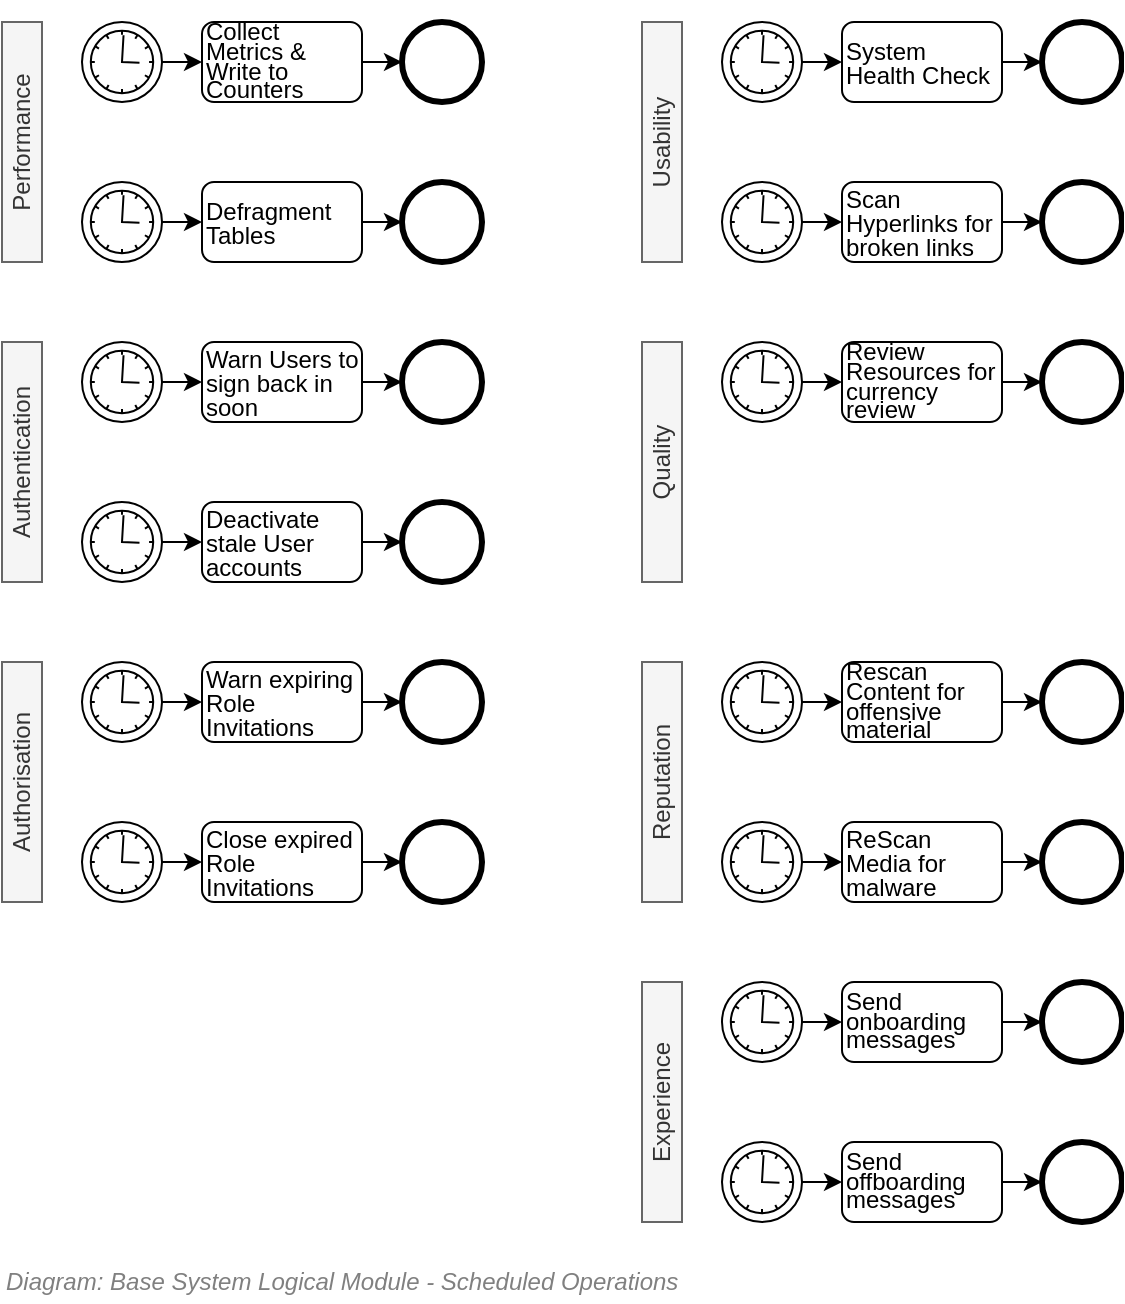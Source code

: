 <mxfile compressed="false" version="20.3.0" type="device">
  <diagram id="AmzoJRXcH3hhNoCL4EIp" name="Operations/Scheduler/Metrics">
    <mxGraphModel dx="782" dy="549" grid="1" gridSize="10" guides="1" tooltips="1" connect="1" arrows="1" fold="1" page="1" pageScale="1" pageWidth="827" pageHeight="1169" math="0" shadow="0">
      <root>
        <mxCell id="qQAMiVD_32JQX8Djl4EM-0" />
        <mxCell id="qQAMiVD_32JQX8Djl4EM-1" parent="qQAMiVD_32JQX8Djl4EM-0" />
        <mxCell id="qQAMiVD_32JQX8Djl4EM-4" style="edgeStyle=elbowEdgeStyle;rounded=0;orthogonalLoop=1;jettySize=auto;html=1;" parent="qQAMiVD_32JQX8Djl4EM-1" source="qQAMiVD_32JQX8Djl4EM-2" target="qQAMiVD_32JQX8Djl4EM-3" edge="1">
          <mxGeometry relative="1" as="geometry" />
        </mxCell>
        <mxCell id="qQAMiVD_32JQX8Djl4EM-2" value="" style="shape=mxgraph.bpmn.shape;html=1;verticalLabelPosition=bottom;labelBackgroundColor=#ffffff;verticalAlign=top;align=center;perimeter=ellipsePerimeter;outlineConnect=0;outline=standard;symbol=timer;rounded=0;strokeColor=#000000;strokeWidth=1;fillColor=none;" parent="qQAMiVD_32JQX8Djl4EM-1" vertex="1">
          <mxGeometry x="160" y="200" width="40" height="40" as="geometry" />
        </mxCell>
        <mxCell id="qQAMiVD_32JQX8Djl4EM-6" style="edgeStyle=elbowEdgeStyle;rounded=0;orthogonalLoop=1;jettySize=auto;html=1;entryX=0;entryY=0.5;entryDx=0;entryDy=0;" parent="qQAMiVD_32JQX8Djl4EM-1" target="qQAMiVD_32JQX8Djl4EM-5" edge="1">
          <mxGeometry relative="1" as="geometry">
            <mxPoint x="300" y="220" as="sourcePoint" />
          </mxGeometry>
        </mxCell>
        <mxCell id="qQAMiVD_32JQX8Djl4EM-3" value="&lt;p style=&quot;line-height: 80%&quot;&gt;Collect Metrics &amp;amp; Write to Counters&lt;/p&gt;" style="shape=ext;rounded=1;html=1;whiteSpace=wrap;strokeColor=#000000;strokeWidth=1;fillColor=none;align=left;" parent="qQAMiVD_32JQX8Djl4EM-1" vertex="1">
          <mxGeometry x="220" y="200" width="80" height="40" as="geometry" />
        </mxCell>
        <mxCell id="qQAMiVD_32JQX8Djl4EM-5" value="" style="shape=mxgraph.bpmn.shape;html=1;verticalLabelPosition=bottom;labelBackgroundColor=#ffffff;verticalAlign=top;align=center;perimeter=ellipsePerimeter;outlineConnect=0;outline=end;symbol=general;rounded=0;strokeColor=#000000;strokeWidth=1;fillColor=none;" parent="qQAMiVD_32JQX8Djl4EM-1" vertex="1">
          <mxGeometry x="320" y="200" width="40" height="40" as="geometry" />
        </mxCell>
        <mxCell id="qQAMiVD_32JQX8Djl4EM-7" style="edgeStyle=elbowEdgeStyle;rounded=0;orthogonalLoop=1;jettySize=auto;html=1;" parent="qQAMiVD_32JQX8Djl4EM-1" source="qQAMiVD_32JQX8Djl4EM-8" target="qQAMiVD_32JQX8Djl4EM-10" edge="1">
          <mxGeometry relative="1" as="geometry" />
        </mxCell>
        <mxCell id="qQAMiVD_32JQX8Djl4EM-8" value="" style="shape=mxgraph.bpmn.shape;html=1;verticalLabelPosition=bottom;labelBackgroundColor=#ffffff;verticalAlign=top;align=center;perimeter=ellipsePerimeter;outlineConnect=0;outline=standard;symbol=timer;rounded=0;strokeColor=#000000;strokeWidth=1;fillColor=none;" parent="qQAMiVD_32JQX8Djl4EM-1" vertex="1">
          <mxGeometry x="160" y="280" width="40" height="40" as="geometry" />
        </mxCell>
        <mxCell id="qQAMiVD_32JQX8Djl4EM-9" style="edgeStyle=elbowEdgeStyle;rounded=0;orthogonalLoop=1;jettySize=auto;html=1;entryX=0;entryY=0.5;entryDx=0;entryDy=0;" parent="qQAMiVD_32JQX8Djl4EM-1" target="qQAMiVD_32JQX8Djl4EM-11" edge="1">
          <mxGeometry relative="1" as="geometry">
            <mxPoint x="300" y="300" as="sourcePoint" />
          </mxGeometry>
        </mxCell>
        <mxCell id="qQAMiVD_32JQX8Djl4EM-10" value="&lt;p style=&quot;line-height: 100%&quot;&gt;Defragment&amp;nbsp; Tables&lt;/p&gt;" style="shape=ext;rounded=1;html=1;whiteSpace=wrap;strokeColor=#000000;strokeWidth=1;fillColor=none;align=left;" parent="qQAMiVD_32JQX8Djl4EM-1" vertex="1">
          <mxGeometry x="220" y="280" width="80" height="40" as="geometry" />
        </mxCell>
        <mxCell id="qQAMiVD_32JQX8Djl4EM-11" value="" style="shape=mxgraph.bpmn.shape;html=1;verticalLabelPosition=bottom;labelBackgroundColor=#ffffff;verticalAlign=top;align=center;perimeter=ellipsePerimeter;outlineConnect=0;outline=end;symbol=general;rounded=0;strokeColor=#000000;strokeWidth=1;fillColor=none;" parent="qQAMiVD_32JQX8Djl4EM-1" vertex="1">
          <mxGeometry x="320" y="280" width="40" height="40" as="geometry" />
        </mxCell>
        <mxCell id="qQAMiVD_32JQX8Djl4EM-12" style="edgeStyle=elbowEdgeStyle;rounded=0;orthogonalLoop=1;jettySize=auto;html=1;" parent="qQAMiVD_32JQX8Djl4EM-1" source="qQAMiVD_32JQX8Djl4EM-13" target="qQAMiVD_32JQX8Djl4EM-15" edge="1">
          <mxGeometry relative="1" as="geometry" />
        </mxCell>
        <mxCell id="qQAMiVD_32JQX8Djl4EM-13" value="" style="shape=mxgraph.bpmn.shape;html=1;verticalLabelPosition=bottom;labelBackgroundColor=#ffffff;verticalAlign=top;align=center;perimeter=ellipsePerimeter;outlineConnect=0;outline=standard;symbol=timer;rounded=0;strokeColor=#000000;strokeWidth=1;fillColor=none;" parent="qQAMiVD_32JQX8Djl4EM-1" vertex="1">
          <mxGeometry x="160" y="360" width="40" height="40" as="geometry" />
        </mxCell>
        <mxCell id="qQAMiVD_32JQX8Djl4EM-14" style="edgeStyle=elbowEdgeStyle;rounded=0;orthogonalLoop=1;jettySize=auto;html=1;entryX=0;entryY=0.5;entryDx=0;entryDy=0;" parent="qQAMiVD_32JQX8Djl4EM-1" target="qQAMiVD_32JQX8Djl4EM-16" edge="1">
          <mxGeometry relative="1" as="geometry">
            <mxPoint x="300" y="380" as="sourcePoint" />
          </mxGeometry>
        </mxCell>
        <mxCell id="qQAMiVD_32JQX8Djl4EM-15" value="&lt;p style=&quot;line-height: 100%&quot;&gt;Warn Users to sign back in soon&lt;/p&gt;" style="shape=ext;rounded=1;html=1;whiteSpace=wrap;strokeColor=#000000;strokeWidth=1;fillColor=none;align=left;" parent="qQAMiVD_32JQX8Djl4EM-1" vertex="1">
          <mxGeometry x="220" y="360" width="80" height="40" as="geometry" />
        </mxCell>
        <mxCell id="qQAMiVD_32JQX8Djl4EM-16" value="" style="shape=mxgraph.bpmn.shape;html=1;verticalLabelPosition=bottom;labelBackgroundColor=#ffffff;verticalAlign=top;align=center;perimeter=ellipsePerimeter;outlineConnect=0;outline=end;symbol=general;rounded=0;strokeColor=#000000;strokeWidth=1;fillColor=none;" parent="qQAMiVD_32JQX8Djl4EM-1" vertex="1">
          <mxGeometry x="320" y="360" width="40" height="40" as="geometry" />
        </mxCell>
        <mxCell id="qQAMiVD_32JQX8Djl4EM-17" style="edgeStyle=elbowEdgeStyle;rounded=0;orthogonalLoop=1;jettySize=auto;html=1;" parent="qQAMiVD_32JQX8Djl4EM-1" source="qQAMiVD_32JQX8Djl4EM-18" target="qQAMiVD_32JQX8Djl4EM-20" edge="1">
          <mxGeometry relative="1" as="geometry" />
        </mxCell>
        <mxCell id="qQAMiVD_32JQX8Djl4EM-18" value="" style="shape=mxgraph.bpmn.shape;html=1;verticalLabelPosition=bottom;labelBackgroundColor=#ffffff;verticalAlign=top;align=center;perimeter=ellipsePerimeter;outlineConnect=0;outline=standard;symbol=timer;rounded=0;strokeColor=#000000;strokeWidth=1;fillColor=none;" parent="qQAMiVD_32JQX8Djl4EM-1" vertex="1">
          <mxGeometry x="160" y="440" width="40" height="40" as="geometry" />
        </mxCell>
        <mxCell id="qQAMiVD_32JQX8Djl4EM-19" style="edgeStyle=elbowEdgeStyle;rounded=0;orthogonalLoop=1;jettySize=auto;html=1;entryX=0;entryY=0.5;entryDx=0;entryDy=0;" parent="qQAMiVD_32JQX8Djl4EM-1" target="qQAMiVD_32JQX8Djl4EM-21" edge="1">
          <mxGeometry relative="1" as="geometry">
            <mxPoint x="300" y="460" as="sourcePoint" />
          </mxGeometry>
        </mxCell>
        <mxCell id="qQAMiVD_32JQX8Djl4EM-20" value="&lt;p style=&quot;line-height: 100%&quot;&gt;Deactivate stale User accounts&lt;/p&gt;" style="shape=ext;rounded=1;html=1;whiteSpace=wrap;strokeColor=#000000;strokeWidth=1;fillColor=none;align=left;" parent="qQAMiVD_32JQX8Djl4EM-1" vertex="1">
          <mxGeometry x="220" y="440" width="80" height="40" as="geometry" />
        </mxCell>
        <mxCell id="qQAMiVD_32JQX8Djl4EM-21" value="" style="shape=mxgraph.bpmn.shape;html=1;verticalLabelPosition=bottom;labelBackgroundColor=#ffffff;verticalAlign=top;align=center;perimeter=ellipsePerimeter;outlineConnect=0;outline=end;symbol=general;rounded=0;strokeColor=#000000;strokeWidth=1;fillColor=none;" parent="qQAMiVD_32JQX8Djl4EM-1" vertex="1">
          <mxGeometry x="320" y="440" width="40" height="40" as="geometry" />
        </mxCell>
        <mxCell id="qQAMiVD_32JQX8Djl4EM-22" style="edgeStyle=elbowEdgeStyle;rounded=0;orthogonalLoop=1;jettySize=auto;html=1;" parent="qQAMiVD_32JQX8Djl4EM-1" source="qQAMiVD_32JQX8Djl4EM-23" target="qQAMiVD_32JQX8Djl4EM-25" edge="1">
          <mxGeometry relative="1" as="geometry" />
        </mxCell>
        <mxCell id="qQAMiVD_32JQX8Djl4EM-23" value="" style="shape=mxgraph.bpmn.shape;html=1;verticalLabelPosition=bottom;labelBackgroundColor=#ffffff;verticalAlign=top;align=center;perimeter=ellipsePerimeter;outlineConnect=0;outline=standard;symbol=timer;rounded=0;strokeColor=#000000;strokeWidth=1;fillColor=none;" parent="qQAMiVD_32JQX8Djl4EM-1" vertex="1">
          <mxGeometry x="160" y="520" width="40" height="40" as="geometry" />
        </mxCell>
        <mxCell id="qQAMiVD_32JQX8Djl4EM-24" style="edgeStyle=elbowEdgeStyle;rounded=0;orthogonalLoop=1;jettySize=auto;html=1;entryX=0;entryY=0.5;entryDx=0;entryDy=0;" parent="qQAMiVD_32JQX8Djl4EM-1" target="qQAMiVD_32JQX8Djl4EM-26" edge="1">
          <mxGeometry relative="1" as="geometry">
            <mxPoint x="300" y="540" as="sourcePoint" />
          </mxGeometry>
        </mxCell>
        <mxCell id="qQAMiVD_32JQX8Djl4EM-25" value="&lt;p style=&quot;line-height: 100%&quot;&gt;Warn expiring Role Invitations&lt;/p&gt;" style="shape=ext;rounded=1;html=1;whiteSpace=wrap;strokeColor=#000000;strokeWidth=1;fillColor=none;align=left;" parent="qQAMiVD_32JQX8Djl4EM-1" vertex="1">
          <mxGeometry x="220" y="520" width="80" height="40" as="geometry" />
        </mxCell>
        <mxCell id="qQAMiVD_32JQX8Djl4EM-26" value="" style="shape=mxgraph.bpmn.shape;html=1;verticalLabelPosition=bottom;labelBackgroundColor=#ffffff;verticalAlign=top;align=center;perimeter=ellipsePerimeter;outlineConnect=0;outline=end;symbol=general;rounded=0;strokeColor=#000000;strokeWidth=1;fillColor=none;" parent="qQAMiVD_32JQX8Djl4EM-1" vertex="1">
          <mxGeometry x="320" y="520" width="40" height="40" as="geometry" />
        </mxCell>
        <mxCell id="qQAMiVD_32JQX8Djl4EM-27" style="edgeStyle=elbowEdgeStyle;rounded=0;orthogonalLoop=1;jettySize=auto;html=1;" parent="qQAMiVD_32JQX8Djl4EM-1" source="qQAMiVD_32JQX8Djl4EM-28" target="qQAMiVD_32JQX8Djl4EM-30" edge="1">
          <mxGeometry relative="1" as="geometry" />
        </mxCell>
        <mxCell id="qQAMiVD_32JQX8Djl4EM-28" value="" style="shape=mxgraph.bpmn.shape;html=1;verticalLabelPosition=bottom;labelBackgroundColor=#ffffff;verticalAlign=top;align=center;perimeter=ellipsePerimeter;outlineConnect=0;outline=standard;symbol=timer;rounded=0;strokeColor=#000000;strokeWidth=1;fillColor=none;" parent="qQAMiVD_32JQX8Djl4EM-1" vertex="1">
          <mxGeometry x="160" y="600" width="40" height="40" as="geometry" />
        </mxCell>
        <mxCell id="qQAMiVD_32JQX8Djl4EM-29" style="edgeStyle=elbowEdgeStyle;rounded=0;orthogonalLoop=1;jettySize=auto;html=1;entryX=0;entryY=0.5;entryDx=0;entryDy=0;" parent="qQAMiVD_32JQX8Djl4EM-1" target="qQAMiVD_32JQX8Djl4EM-31" edge="1">
          <mxGeometry relative="1" as="geometry">
            <mxPoint x="300" y="620" as="sourcePoint" />
          </mxGeometry>
        </mxCell>
        <mxCell id="qQAMiVD_32JQX8Djl4EM-30" value="&lt;p style=&quot;line-height: 100%&quot;&gt;Close expired Role Invitations&lt;/p&gt;" style="shape=ext;rounded=1;html=1;whiteSpace=wrap;strokeColor=#000000;strokeWidth=1;fillColor=none;align=left;" parent="qQAMiVD_32JQX8Djl4EM-1" vertex="1">
          <mxGeometry x="220" y="600" width="80" height="40" as="geometry" />
        </mxCell>
        <mxCell id="qQAMiVD_32JQX8Djl4EM-31" value="" style="shape=mxgraph.bpmn.shape;html=1;verticalLabelPosition=bottom;labelBackgroundColor=#ffffff;verticalAlign=top;align=center;perimeter=ellipsePerimeter;outlineConnect=0;outline=end;symbol=general;rounded=0;strokeColor=#000000;strokeWidth=1;fillColor=none;" parent="qQAMiVD_32JQX8Djl4EM-1" vertex="1">
          <mxGeometry x="320" y="600" width="40" height="40" as="geometry" />
        </mxCell>
        <mxCell id="qQAMiVD_32JQX8Djl4EM-32" style="edgeStyle=elbowEdgeStyle;rounded=0;orthogonalLoop=1;jettySize=auto;html=1;" parent="qQAMiVD_32JQX8Djl4EM-1" source="qQAMiVD_32JQX8Djl4EM-33" target="qQAMiVD_32JQX8Djl4EM-35" edge="1">
          <mxGeometry relative="1" as="geometry" />
        </mxCell>
        <mxCell id="qQAMiVD_32JQX8Djl4EM-33" value="" style="shape=mxgraph.bpmn.shape;html=1;verticalLabelPosition=bottom;labelBackgroundColor=#ffffff;verticalAlign=top;align=center;perimeter=ellipsePerimeter;outlineConnect=0;outline=standard;symbol=timer;rounded=0;strokeColor=#000000;strokeWidth=1;fillColor=none;" parent="qQAMiVD_32JQX8Djl4EM-1" vertex="1">
          <mxGeometry x="480" y="200" width="40" height="40" as="geometry" />
        </mxCell>
        <mxCell id="qQAMiVD_32JQX8Djl4EM-34" style="edgeStyle=elbowEdgeStyle;rounded=0;orthogonalLoop=1;jettySize=auto;html=1;entryX=0;entryY=0.5;entryDx=0;entryDy=0;" parent="qQAMiVD_32JQX8Djl4EM-1" source="qQAMiVD_32JQX8Djl4EM-35" target="qQAMiVD_32JQX8Djl4EM-36" edge="1">
          <mxGeometry relative="1" as="geometry" />
        </mxCell>
        <mxCell id="qQAMiVD_32JQX8Djl4EM-35" value="&lt;p style=&quot;line-height: 100%&quot;&gt;System Health Check&lt;/p&gt;" style="shape=ext;rounded=1;html=1;whiteSpace=wrap;strokeColor=#000000;strokeWidth=1;fillColor=none;align=left;" parent="qQAMiVD_32JQX8Djl4EM-1" vertex="1">
          <mxGeometry x="540" y="200" width="80" height="40" as="geometry" />
        </mxCell>
        <mxCell id="qQAMiVD_32JQX8Djl4EM-36" value="" style="shape=mxgraph.bpmn.shape;html=1;verticalLabelPosition=bottom;labelBackgroundColor=#ffffff;verticalAlign=top;align=center;perimeter=ellipsePerimeter;outlineConnect=0;outline=end;symbol=general;rounded=0;strokeColor=#000000;strokeWidth=1;fillColor=none;" parent="qQAMiVD_32JQX8Djl4EM-1" vertex="1">
          <mxGeometry x="640" y="200" width="40" height="40" as="geometry" />
        </mxCell>
        <mxCell id="qQAMiVD_32JQX8Djl4EM-37" style="edgeStyle=elbowEdgeStyle;rounded=0;orthogonalLoop=1;jettySize=auto;html=1;" parent="qQAMiVD_32JQX8Djl4EM-1" source="qQAMiVD_32JQX8Djl4EM-38" target="qQAMiVD_32JQX8Djl4EM-40" edge="1">
          <mxGeometry relative="1" as="geometry" />
        </mxCell>
        <mxCell id="qQAMiVD_32JQX8Djl4EM-38" value="" style="shape=mxgraph.bpmn.shape;html=1;verticalLabelPosition=bottom;labelBackgroundColor=#ffffff;verticalAlign=top;align=center;perimeter=ellipsePerimeter;outlineConnect=0;outline=standard;symbol=timer;rounded=0;strokeColor=#000000;strokeWidth=1;fillColor=none;" parent="qQAMiVD_32JQX8Djl4EM-1" vertex="1">
          <mxGeometry x="480" y="360" width="40" height="40" as="geometry" />
        </mxCell>
        <mxCell id="qQAMiVD_32JQX8Djl4EM-39" style="edgeStyle=elbowEdgeStyle;rounded=0;orthogonalLoop=1;jettySize=auto;html=1;entryX=0;entryY=0.5;entryDx=0;entryDy=0;" parent="qQAMiVD_32JQX8Djl4EM-1" source="qQAMiVD_32JQX8Djl4EM-40" target="qQAMiVD_32JQX8Djl4EM-41" edge="1">
          <mxGeometry relative="1" as="geometry" />
        </mxCell>
        <mxCell id="qQAMiVD_32JQX8Djl4EM-40" value="&lt;p style=&quot;line-height: 80%&quot;&gt;Review Resources for currency review&lt;/p&gt;" style="shape=ext;rounded=1;html=1;whiteSpace=wrap;strokeColor=#000000;strokeWidth=1;fillColor=none;align=left;" parent="qQAMiVD_32JQX8Djl4EM-1" vertex="1">
          <mxGeometry x="540" y="360" width="80" height="40" as="geometry" />
        </mxCell>
        <mxCell id="qQAMiVD_32JQX8Djl4EM-41" value="" style="shape=mxgraph.bpmn.shape;html=1;verticalLabelPosition=bottom;labelBackgroundColor=#ffffff;verticalAlign=top;align=center;perimeter=ellipsePerimeter;outlineConnect=0;outline=end;symbol=general;rounded=0;strokeColor=#000000;strokeWidth=1;fillColor=none;" parent="qQAMiVD_32JQX8Djl4EM-1" vertex="1">
          <mxGeometry x="640" y="360" width="40" height="40" as="geometry" />
        </mxCell>
        <mxCell id="qQAMiVD_32JQX8Djl4EM-42" style="edgeStyle=elbowEdgeStyle;rounded=0;orthogonalLoop=1;jettySize=auto;html=1;" parent="qQAMiVD_32JQX8Djl4EM-1" source="qQAMiVD_32JQX8Djl4EM-43" target="qQAMiVD_32JQX8Djl4EM-45" edge="1">
          <mxGeometry relative="1" as="geometry" />
        </mxCell>
        <mxCell id="qQAMiVD_32JQX8Djl4EM-43" value="" style="shape=mxgraph.bpmn.shape;html=1;verticalLabelPosition=bottom;labelBackgroundColor=#ffffff;verticalAlign=top;align=center;perimeter=ellipsePerimeter;outlineConnect=0;outline=standard;symbol=timer;rounded=0;strokeColor=#000000;strokeWidth=1;fillColor=none;" parent="qQAMiVD_32JQX8Djl4EM-1" vertex="1">
          <mxGeometry x="480" y="600" width="40" height="40" as="geometry" />
        </mxCell>
        <mxCell id="qQAMiVD_32JQX8Djl4EM-44" style="edgeStyle=elbowEdgeStyle;rounded=0;orthogonalLoop=1;jettySize=auto;html=1;entryX=0;entryY=0.5;entryDx=0;entryDy=0;" parent="qQAMiVD_32JQX8Djl4EM-1" source="qQAMiVD_32JQX8Djl4EM-45" target="qQAMiVD_32JQX8Djl4EM-46" edge="1">
          <mxGeometry relative="1" as="geometry" />
        </mxCell>
        <mxCell id="qQAMiVD_32JQX8Djl4EM-45" value="&lt;p style=&quot;line-height: 100%&quot;&gt;ReScan Media for malware&amp;nbsp;&lt;/p&gt;" style="shape=ext;rounded=1;html=1;whiteSpace=wrap;strokeColor=#000000;strokeWidth=1;fillColor=none;align=left;" parent="qQAMiVD_32JQX8Djl4EM-1" vertex="1">
          <mxGeometry x="540" y="600" width="80" height="40" as="geometry" />
        </mxCell>
        <mxCell id="qQAMiVD_32JQX8Djl4EM-46" value="" style="shape=mxgraph.bpmn.shape;html=1;verticalLabelPosition=bottom;labelBackgroundColor=#ffffff;verticalAlign=top;align=center;perimeter=ellipsePerimeter;outlineConnect=0;outline=end;symbol=general;rounded=0;strokeColor=#000000;strokeWidth=1;fillColor=none;" parent="qQAMiVD_32JQX8Djl4EM-1" vertex="1">
          <mxGeometry x="640" y="600" width="40" height="40" as="geometry" />
        </mxCell>
        <mxCell id="qQAMiVD_32JQX8Djl4EM-47" value="Authentication" style="rounded=0;whiteSpace=wrap;html=1;strokeColor=#666666;strokeWidth=1;fillColor=#f5f5f5;align=center;horizontal=0;fontColor=#333333;" parent="qQAMiVD_32JQX8Djl4EM-1" vertex="1">
          <mxGeometry x="120" y="360" width="20" height="120" as="geometry" />
        </mxCell>
        <mxCell id="qQAMiVD_32JQX8Djl4EM-48" value="Authorisation" style="rounded=0;whiteSpace=wrap;html=1;strokeColor=#666666;strokeWidth=1;fillColor=#f5f5f5;align=center;horizontal=0;fontColor=#333333;" parent="qQAMiVD_32JQX8Djl4EM-1" vertex="1">
          <mxGeometry x="120" y="520" width="20" height="120" as="geometry" />
        </mxCell>
        <mxCell id="qQAMiVD_32JQX8Djl4EM-49" value="Performance" style="rounded=0;whiteSpace=wrap;html=1;strokeColor=#666666;strokeWidth=1;fillColor=#f5f5f5;align=center;horizontal=0;fontColor=#333333;" parent="qQAMiVD_32JQX8Djl4EM-1" vertex="1">
          <mxGeometry x="120" y="200" width="20" height="120" as="geometry" />
        </mxCell>
        <mxCell id="qQAMiVD_32JQX8Djl4EM-50" value="Usability" style="rounded=0;whiteSpace=wrap;html=1;strokeColor=#666666;strokeWidth=1;fillColor=#f5f5f5;align=center;horizontal=0;fontColor=#333333;" parent="qQAMiVD_32JQX8Djl4EM-1" vertex="1">
          <mxGeometry x="440" y="200" width="20" height="120" as="geometry" />
        </mxCell>
        <mxCell id="qQAMiVD_32JQX8Djl4EM-51" value="Quality" style="rounded=0;whiteSpace=wrap;html=1;strokeColor=#666666;strokeWidth=1;fillColor=#f5f5f5;align=center;horizontal=0;fontColor=#333333;" parent="qQAMiVD_32JQX8Djl4EM-1" vertex="1">
          <mxGeometry x="440" y="360" width="20" height="120" as="geometry" />
        </mxCell>
        <mxCell id="qQAMiVD_32JQX8Djl4EM-52" value="Reputation" style="rounded=0;whiteSpace=wrap;html=1;strokeColor=#666666;strokeWidth=1;fillColor=#f5f5f5;align=center;horizontal=0;fontColor=#333333;" parent="qQAMiVD_32JQX8Djl4EM-1" vertex="1">
          <mxGeometry x="440" y="520" width="20" height="120" as="geometry" />
        </mxCell>
        <mxCell id="qQAMiVD_32JQX8Djl4EM-53" style="edgeStyle=elbowEdgeStyle;rounded=0;orthogonalLoop=1;jettySize=auto;html=1;" parent="qQAMiVD_32JQX8Djl4EM-1" source="qQAMiVD_32JQX8Djl4EM-54" target="qQAMiVD_32JQX8Djl4EM-56" edge="1">
          <mxGeometry relative="1" as="geometry" />
        </mxCell>
        <mxCell id="qQAMiVD_32JQX8Djl4EM-54" value="" style="shape=mxgraph.bpmn.shape;html=1;verticalLabelPosition=bottom;labelBackgroundColor=#ffffff;verticalAlign=top;align=center;perimeter=ellipsePerimeter;outlineConnect=0;outline=standard;symbol=timer;rounded=0;strokeColor=#000000;strokeWidth=1;fillColor=none;" parent="qQAMiVD_32JQX8Djl4EM-1" vertex="1">
          <mxGeometry x="480" y="520" width="40" height="40" as="geometry" />
        </mxCell>
        <mxCell id="qQAMiVD_32JQX8Djl4EM-55" style="edgeStyle=elbowEdgeStyle;rounded=0;orthogonalLoop=1;jettySize=auto;html=1;entryX=0;entryY=0.5;entryDx=0;entryDy=0;" parent="qQAMiVD_32JQX8Djl4EM-1" source="qQAMiVD_32JQX8Djl4EM-56" target="qQAMiVD_32JQX8Djl4EM-57" edge="1">
          <mxGeometry relative="1" as="geometry" />
        </mxCell>
        <mxCell id="qQAMiVD_32JQX8Djl4EM-56" value="&lt;p style=&quot;line-height: 80%&quot;&gt;Rescan Content for offensive material&lt;/p&gt;" style="shape=ext;rounded=1;html=1;whiteSpace=wrap;strokeColor=#000000;strokeWidth=1;fillColor=none;align=left;" parent="qQAMiVD_32JQX8Djl4EM-1" vertex="1">
          <mxGeometry x="540" y="520" width="80" height="40" as="geometry" />
        </mxCell>
        <mxCell id="qQAMiVD_32JQX8Djl4EM-57" value="" style="shape=mxgraph.bpmn.shape;html=1;verticalLabelPosition=bottom;labelBackgroundColor=#ffffff;verticalAlign=top;align=center;perimeter=ellipsePerimeter;outlineConnect=0;outline=end;symbol=general;rounded=0;strokeColor=#000000;strokeWidth=1;fillColor=none;" parent="qQAMiVD_32JQX8Djl4EM-1" vertex="1">
          <mxGeometry x="640" y="520" width="40" height="40" as="geometry" />
        </mxCell>
        <mxCell id="LaJ7tTAOreqsyQ2fD2WA-0" value="&lt;font style=&quot;font-size: 12px&quot;&gt;Diagram: Base System Logical Module - Scheduled Operations&lt;/font&gt;" style="text;strokeColor=none;fillColor=none;html=1;fontSize=12;fontStyle=2;verticalAlign=middle;align=left;shadow=0;glass=0;comic=0;opacity=30;fontColor=#808080;" parent="qQAMiVD_32JQX8Djl4EM-1" vertex="1">
          <mxGeometry x="120" y="820" width="480" height="20" as="geometry" />
        </mxCell>
        <mxCell id="LaJ7tTAOreqsyQ2fD2WA-1" style="edgeStyle=elbowEdgeStyle;rounded=0;orthogonalLoop=1;jettySize=auto;html=1;" parent="qQAMiVD_32JQX8Djl4EM-1" source="LaJ7tTAOreqsyQ2fD2WA-2" target="LaJ7tTAOreqsyQ2fD2WA-4" edge="1">
          <mxGeometry relative="1" as="geometry" />
        </mxCell>
        <mxCell id="LaJ7tTAOreqsyQ2fD2WA-2" value="" style="shape=mxgraph.bpmn.shape;html=1;verticalLabelPosition=bottom;labelBackgroundColor=#ffffff;verticalAlign=top;align=center;perimeter=ellipsePerimeter;outlineConnect=0;outline=standard;symbol=timer;rounded=0;strokeColor=#000000;strokeWidth=1;fillColor=none;" parent="qQAMiVD_32JQX8Djl4EM-1" vertex="1">
          <mxGeometry x="480" y="280" width="40" height="40" as="geometry" />
        </mxCell>
        <mxCell id="LaJ7tTAOreqsyQ2fD2WA-3" style="edgeStyle=elbowEdgeStyle;rounded=0;orthogonalLoop=1;jettySize=auto;html=1;entryX=0;entryY=0.5;entryDx=0;entryDy=0;" parent="qQAMiVD_32JQX8Djl4EM-1" source="LaJ7tTAOreqsyQ2fD2WA-4" target="LaJ7tTAOreqsyQ2fD2WA-5" edge="1">
          <mxGeometry relative="1" as="geometry" />
        </mxCell>
        <mxCell id="LaJ7tTAOreqsyQ2fD2WA-4" value="&lt;p style=&quot;line-height: 100%&quot;&gt;Scan Hyperlinks for broken links&lt;/p&gt;" style="shape=ext;rounded=1;html=1;whiteSpace=wrap;strokeColor=#000000;strokeWidth=1;fillColor=none;align=left;" parent="qQAMiVD_32JQX8Djl4EM-1" vertex="1">
          <mxGeometry x="540" y="280" width="80" height="40" as="geometry" />
        </mxCell>
        <mxCell id="LaJ7tTAOreqsyQ2fD2WA-5" value="" style="shape=mxgraph.bpmn.shape;html=1;verticalLabelPosition=bottom;labelBackgroundColor=#ffffff;verticalAlign=top;align=center;perimeter=ellipsePerimeter;outlineConnect=0;outline=end;symbol=general;rounded=0;strokeColor=#000000;strokeWidth=1;fillColor=none;" parent="qQAMiVD_32JQX8Djl4EM-1" vertex="1">
          <mxGeometry x="640" y="280" width="40" height="40" as="geometry" />
        </mxCell>
        <mxCell id="LaJ7tTAOreqsyQ2fD2WA-6" style="edgeStyle=elbowEdgeStyle;rounded=0;orthogonalLoop=1;jettySize=auto;html=1;" parent="qQAMiVD_32JQX8Djl4EM-1" source="LaJ7tTAOreqsyQ2fD2WA-7" target="LaJ7tTAOreqsyQ2fD2WA-9" edge="1">
          <mxGeometry relative="1" as="geometry" />
        </mxCell>
        <mxCell id="LaJ7tTAOreqsyQ2fD2WA-7" value="" style="shape=mxgraph.bpmn.shape;html=1;verticalLabelPosition=bottom;labelBackgroundColor=#ffffff;verticalAlign=top;align=center;perimeter=ellipsePerimeter;outlineConnect=0;outline=standard;symbol=timer;rounded=0;strokeColor=#000000;strokeWidth=1;fillColor=none;" parent="qQAMiVD_32JQX8Djl4EM-1" vertex="1">
          <mxGeometry x="480" y="680" width="40" height="40" as="geometry" />
        </mxCell>
        <mxCell id="LaJ7tTAOreqsyQ2fD2WA-8" style="edgeStyle=elbowEdgeStyle;rounded=0;orthogonalLoop=1;jettySize=auto;html=1;entryX=0;entryY=0.5;entryDx=0;entryDy=0;" parent="qQAMiVD_32JQX8Djl4EM-1" source="LaJ7tTAOreqsyQ2fD2WA-9" target="LaJ7tTAOreqsyQ2fD2WA-10" edge="1">
          <mxGeometry relative="1" as="geometry" />
        </mxCell>
        <mxCell id="LaJ7tTAOreqsyQ2fD2WA-9" value="&lt;p style=&quot;line-height: 80%&quot;&gt;Send onboarding messages&lt;/p&gt;" style="shape=ext;rounded=1;html=1;whiteSpace=wrap;strokeColor=#000000;strokeWidth=1;fillColor=none;align=left;" parent="qQAMiVD_32JQX8Djl4EM-1" vertex="1">
          <mxGeometry x="540" y="680" width="80" height="40" as="geometry" />
        </mxCell>
        <mxCell id="LaJ7tTAOreqsyQ2fD2WA-10" value="" style="shape=mxgraph.bpmn.shape;html=1;verticalLabelPosition=bottom;labelBackgroundColor=#ffffff;verticalAlign=top;align=center;perimeter=ellipsePerimeter;outlineConnect=0;outline=end;symbol=general;rounded=0;strokeColor=#000000;strokeWidth=1;fillColor=none;" parent="qQAMiVD_32JQX8Djl4EM-1" vertex="1">
          <mxGeometry x="640" y="680" width="40" height="40" as="geometry" />
        </mxCell>
        <mxCell id="LaJ7tTAOreqsyQ2fD2WA-11" style="edgeStyle=elbowEdgeStyle;rounded=0;orthogonalLoop=1;jettySize=auto;html=1;" parent="qQAMiVD_32JQX8Djl4EM-1" source="LaJ7tTAOreqsyQ2fD2WA-12" target="LaJ7tTAOreqsyQ2fD2WA-14" edge="1">
          <mxGeometry relative="1" as="geometry" />
        </mxCell>
        <mxCell id="LaJ7tTAOreqsyQ2fD2WA-12" value="" style="shape=mxgraph.bpmn.shape;html=1;verticalLabelPosition=bottom;labelBackgroundColor=#ffffff;verticalAlign=top;align=center;perimeter=ellipsePerimeter;outlineConnect=0;outline=standard;symbol=timer;rounded=0;strokeColor=#000000;strokeWidth=1;fillColor=none;" parent="qQAMiVD_32JQX8Djl4EM-1" vertex="1">
          <mxGeometry x="480" y="760" width="40" height="40" as="geometry" />
        </mxCell>
        <mxCell id="LaJ7tTAOreqsyQ2fD2WA-13" style="edgeStyle=elbowEdgeStyle;rounded=0;orthogonalLoop=1;jettySize=auto;html=1;entryX=0;entryY=0.5;entryDx=0;entryDy=0;" parent="qQAMiVD_32JQX8Djl4EM-1" source="LaJ7tTAOreqsyQ2fD2WA-14" target="LaJ7tTAOreqsyQ2fD2WA-15" edge="1">
          <mxGeometry relative="1" as="geometry" />
        </mxCell>
        <mxCell id="LaJ7tTAOreqsyQ2fD2WA-14" value="&lt;p style=&quot;line-height: 80%&quot;&gt;Send offboarding messages&lt;/p&gt;" style="shape=ext;rounded=1;html=1;whiteSpace=wrap;strokeColor=#000000;strokeWidth=1;fillColor=none;align=left;" parent="qQAMiVD_32JQX8Djl4EM-1" vertex="1">
          <mxGeometry x="540" y="760" width="80" height="40" as="geometry" />
        </mxCell>
        <mxCell id="LaJ7tTAOreqsyQ2fD2WA-15" value="" style="shape=mxgraph.bpmn.shape;html=1;verticalLabelPosition=bottom;labelBackgroundColor=#ffffff;verticalAlign=top;align=center;perimeter=ellipsePerimeter;outlineConnect=0;outline=end;symbol=general;rounded=0;strokeColor=#000000;strokeWidth=1;fillColor=none;" parent="qQAMiVD_32JQX8Djl4EM-1" vertex="1">
          <mxGeometry x="640" y="760" width="40" height="40" as="geometry" />
        </mxCell>
        <mxCell id="LaJ7tTAOreqsyQ2fD2WA-16" value="Experience" style="rounded=0;whiteSpace=wrap;html=1;strokeColor=#666666;strokeWidth=1;fillColor=#f5f5f5;align=center;horizontal=0;fontColor=#333333;" parent="qQAMiVD_32JQX8Djl4EM-1" vertex="1">
          <mxGeometry x="440" y="680" width="20" height="120" as="geometry" />
        </mxCell>
      </root>
    </mxGraphModel>
  </diagram>
</mxfile>
